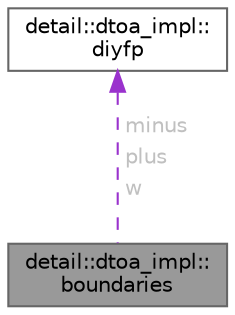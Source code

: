 digraph "detail::dtoa_impl::boundaries"
{
 // INTERACTIVE_SVG=YES
 // LATEX_PDF_SIZE
  bgcolor="transparent";
  edge [fontname=Helvetica,fontsize=10,labelfontname=Helvetica,labelfontsize=10];
  node [fontname=Helvetica,fontsize=10,shape=box,height=0.2,width=0.4];
  Node1 [id="Node000001",label="detail::dtoa_impl::\lboundaries",height=0.2,width=0.4,color="gray40", fillcolor="grey60", style="filled", fontcolor="black",tooltip=" "];
  Node2 -> Node1 [id="edge1_Node000001_Node000002",dir="back",color="darkorchid3",style="dashed",tooltip=" ",label=<<TABLE CELLBORDER="0" BORDER="0"><TR><TD VALIGN="top" ALIGN="LEFT" CELLPADDING="1" CELLSPACING="0">minus</TD></TR>
<TR><TD VALIGN="top" ALIGN="LEFT" CELLPADDING="1" CELLSPACING="0">plus</TD></TR>
<TR><TD VALIGN="top" ALIGN="LEFT" CELLPADDING="1" CELLSPACING="0">w</TD></TR>
</TABLE>> ,fontcolor="grey" ];
  Node2 [id="Node000002",label="detail::dtoa_impl::\ldiyfp",height=0.2,width=0.4,color="gray40", fillcolor="white", style="filled",URL="$structdetail_1_1dtoa__impl_1_1diyfp.html",tooltip=" "];
}
